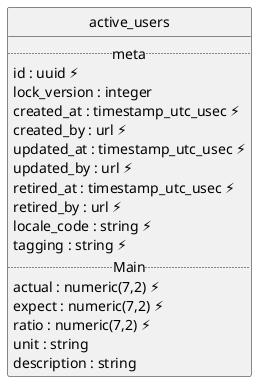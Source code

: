 @startuml uml
skinparam monochrome true
skinparam linetype ortho
hide circle

entity active_users {
  .. meta ..
  id : uuid ⚡
  lock_version : integer
  created_at : timestamp_utc_usec ⚡
  created_by : url ⚡
  updated_at : timestamp_utc_usec ⚡
  updated_by : url ⚡
  retired_at : timestamp_utc_usec ⚡
  retired_by : url ⚡
  locale_code : string ⚡
  tagging : string ⚡
  .. Main ..
  actual : numeric(7,2) ⚡
  expect : numeric(7,2) ⚡
  ratio : numeric(7,2) ⚡
  unit : string
  description : string
}

@enduml
